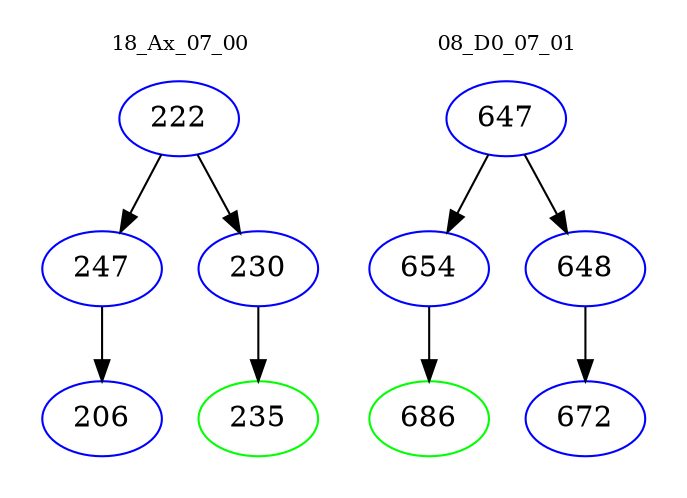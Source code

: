 digraph{
subgraph cluster_0 {
color = white
label = "18_Ax_07_00";
fontsize=10;
T0_222 [label="222", color="blue"]
T0_222 -> T0_247 [color="black"]
T0_247 [label="247", color="blue"]
T0_247 -> T0_206 [color="black"]
T0_206 [label="206", color="blue"]
T0_222 -> T0_230 [color="black"]
T0_230 [label="230", color="blue"]
T0_230 -> T0_235 [color="black"]
T0_235 [label="235", color="green"]
}
subgraph cluster_1 {
color = white
label = "08_D0_07_01";
fontsize=10;
T1_647 [label="647", color="blue"]
T1_647 -> T1_654 [color="black"]
T1_654 [label="654", color="blue"]
T1_654 -> T1_686 [color="black"]
T1_686 [label="686", color="green"]
T1_647 -> T1_648 [color="black"]
T1_648 [label="648", color="blue"]
T1_648 -> T1_672 [color="black"]
T1_672 [label="672", color="blue"]
}
}
